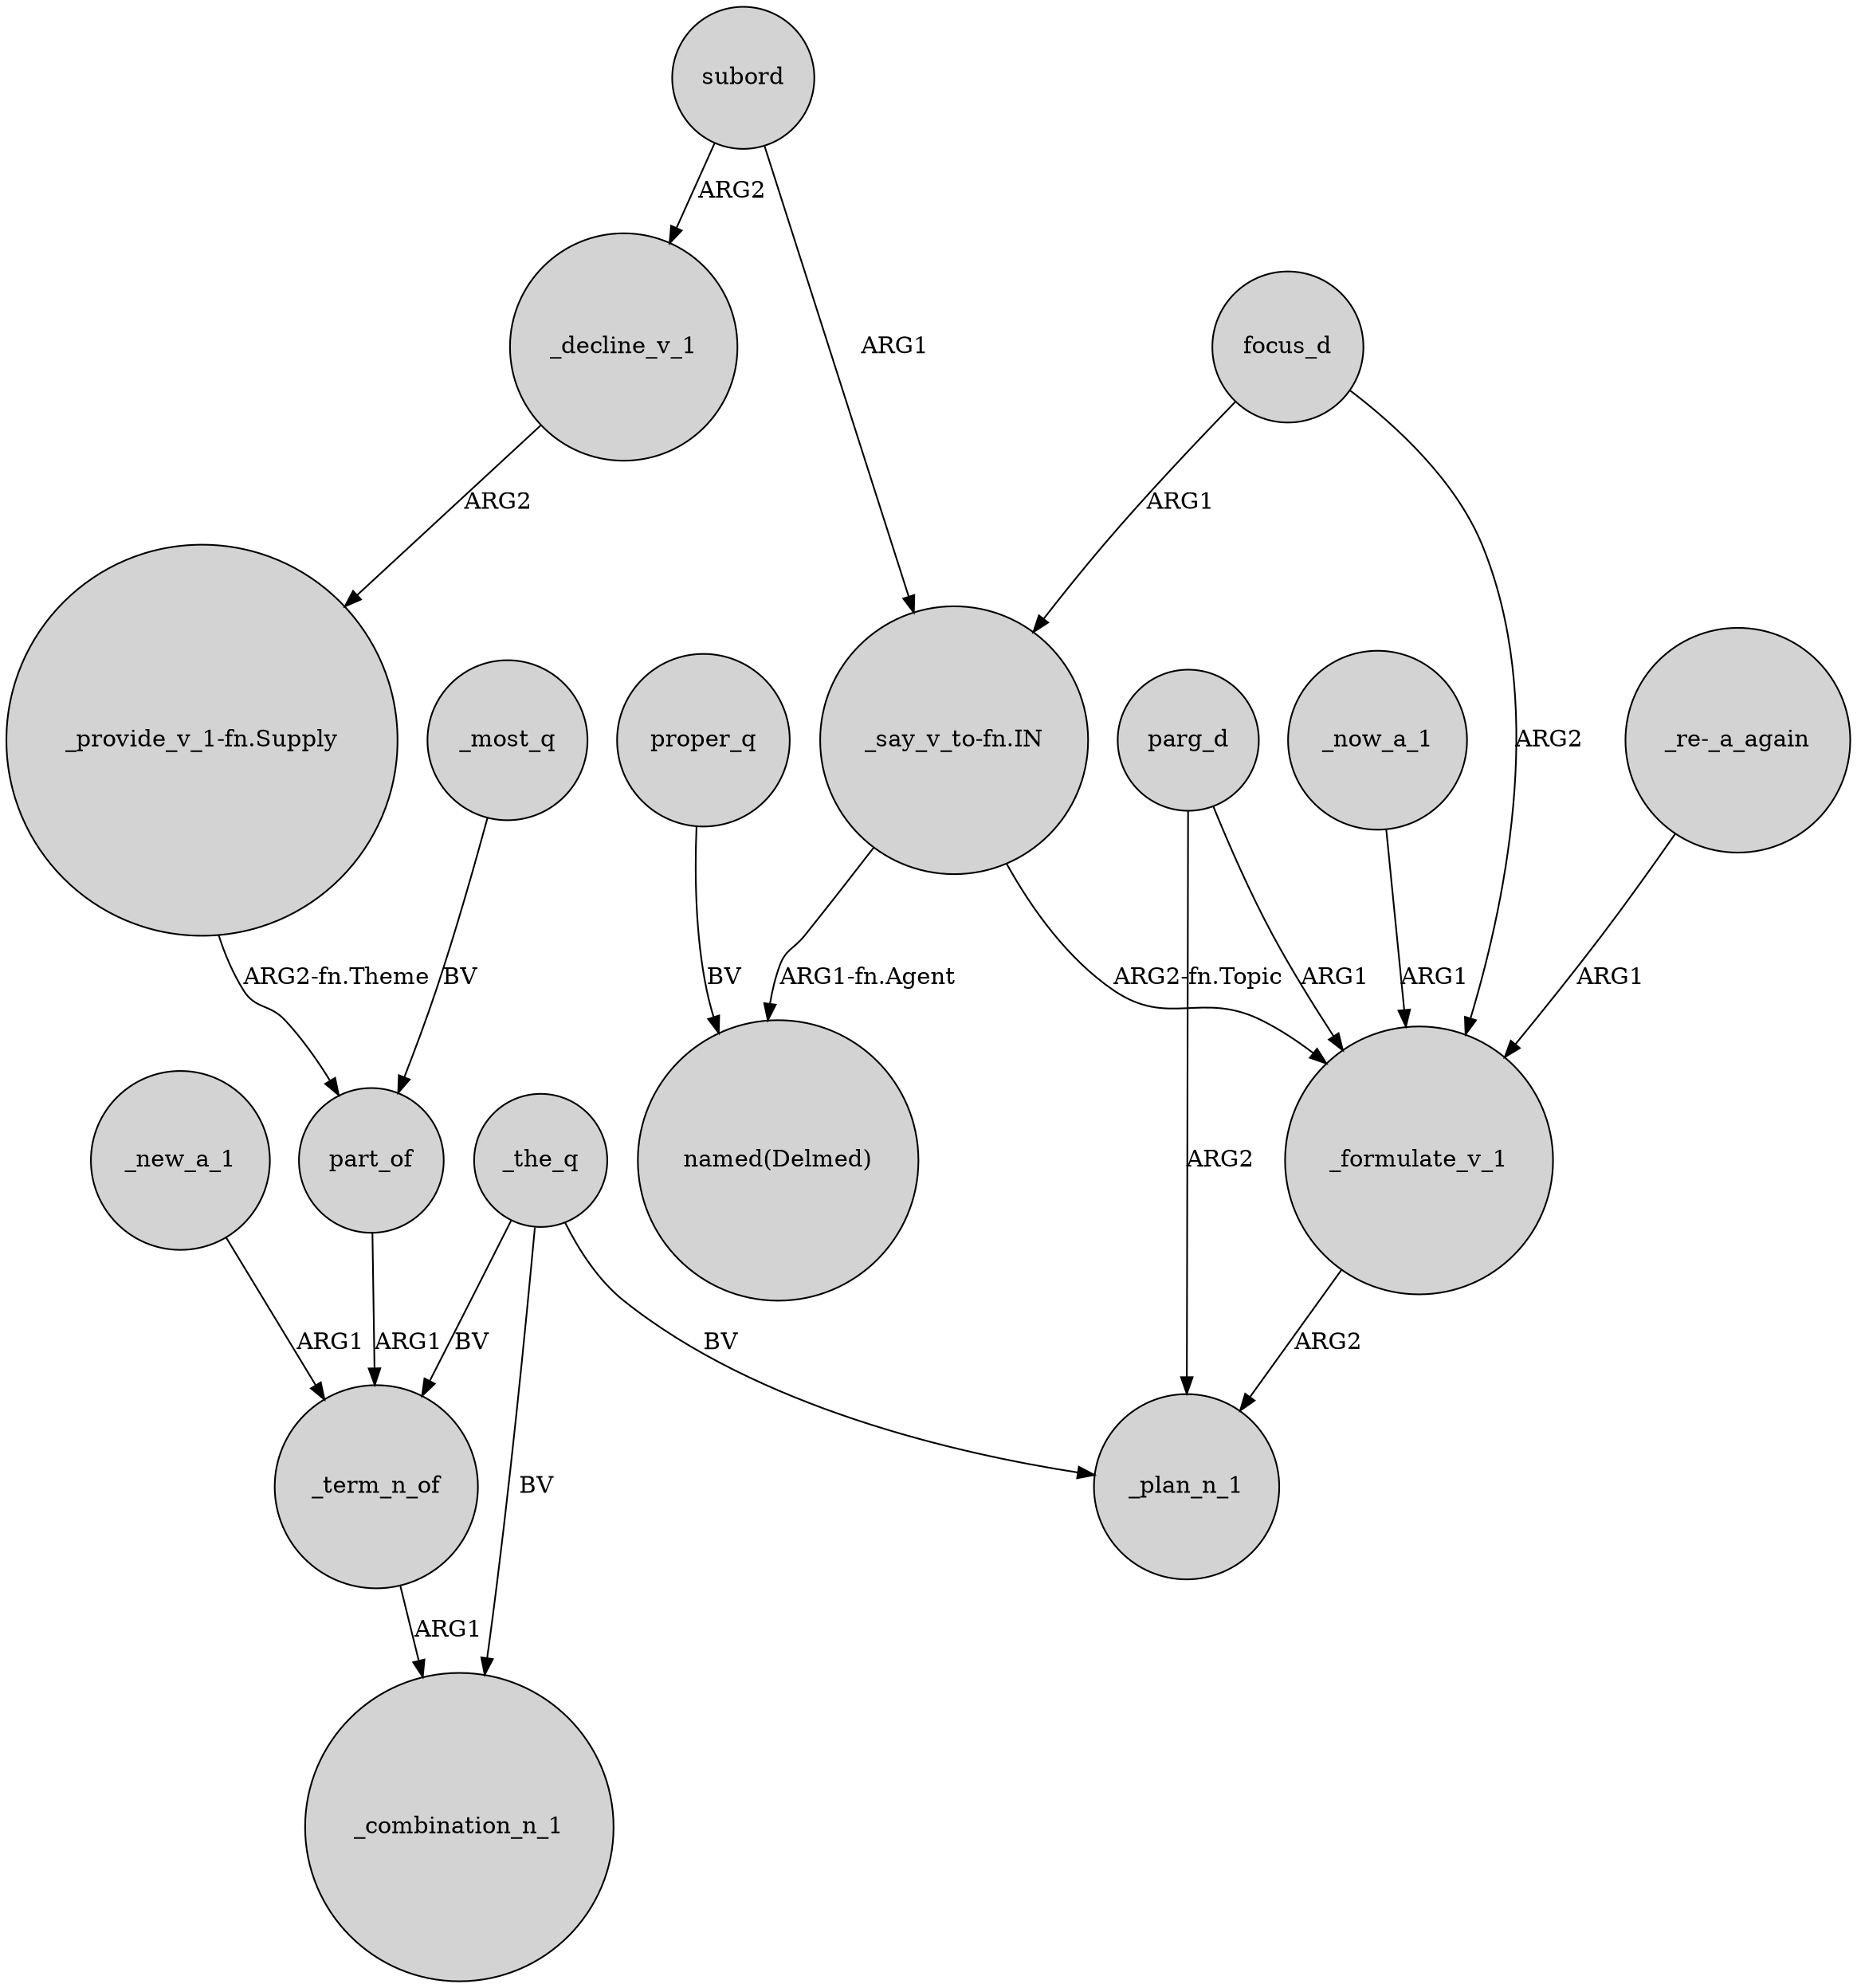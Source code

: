 digraph {
	node [shape=circle style=filled]
	"_say_v_to-fn.IN" -> _formulate_v_1 [label="ARG2-fn.Topic"]
	"_provide_v_1-fn.Supply" -> part_of [label="ARG2-fn.Theme"]
	_formulate_v_1 -> _plan_n_1 [label=ARG2]
	"_say_v_to-fn.IN" -> "named(Delmed)" [label="ARG1-fn.Agent"]
	_new_a_1 -> _term_n_of [label=ARG1]
	subord -> _decline_v_1 [label=ARG2]
	_the_q -> _plan_n_1 [label=BV]
	subord -> "_say_v_to-fn.IN" [label=ARG1]
	parg_d -> _plan_n_1 [label=ARG2]
	_now_a_1 -> _formulate_v_1 [label=ARG1]
	proper_q -> "named(Delmed)" [label=BV]
	parg_d -> _formulate_v_1 [label=ARG1]
	_decline_v_1 -> "_provide_v_1-fn.Supply" [label=ARG2]
	_the_q -> _term_n_of [label=BV]
	part_of -> _term_n_of [label=ARG1]
	_most_q -> part_of [label=BV]
	_term_n_of -> _combination_n_1 [label=ARG1]
	focus_d -> _formulate_v_1 [label=ARG2]
	"_re-_a_again" -> _formulate_v_1 [label=ARG1]
	_the_q -> _combination_n_1 [label=BV]
	focus_d -> "_say_v_to-fn.IN" [label=ARG1]
}
